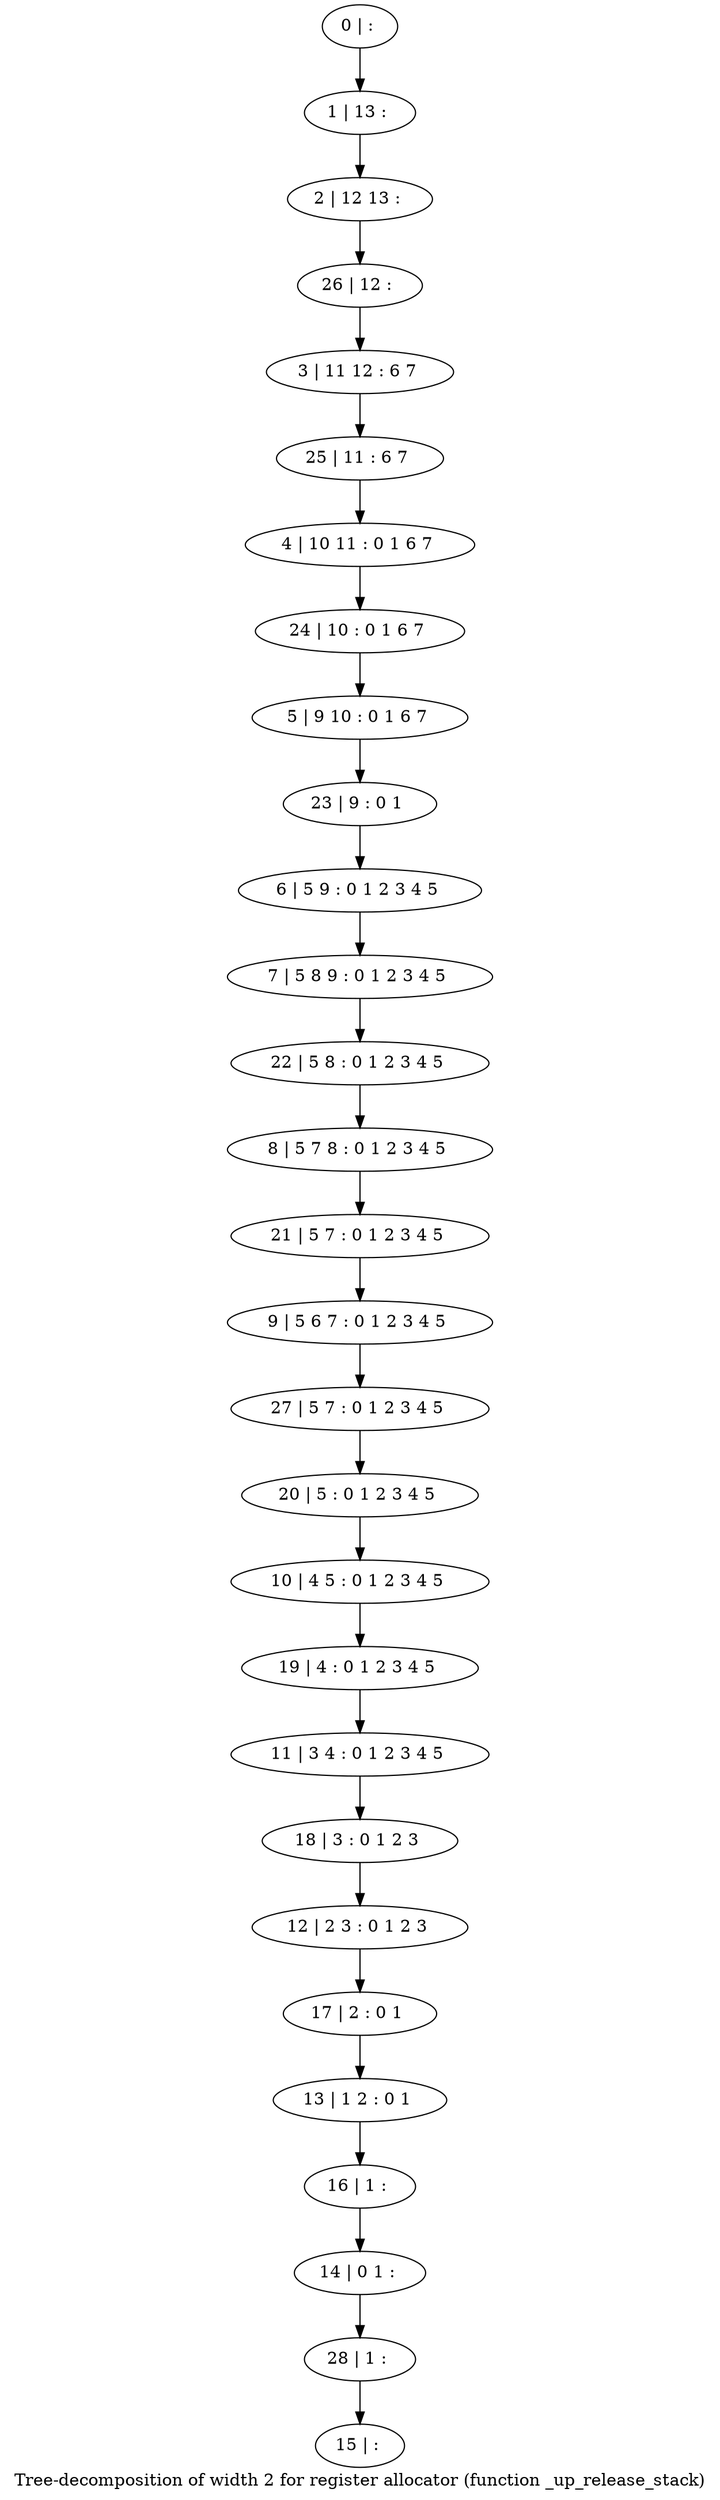 digraph G {
graph [label="Tree-decomposition of width 2 for register allocator (function _up_release_stack)"]
0[label="0 | : "];
1[label="1 | 13 : "];
2[label="2 | 12 13 : "];
3[label="3 | 11 12 : 6 7 "];
4[label="4 | 10 11 : 0 1 6 7 "];
5[label="5 | 9 10 : 0 1 6 7 "];
6[label="6 | 5 9 : 0 1 2 3 4 5 "];
7[label="7 | 5 8 9 : 0 1 2 3 4 5 "];
8[label="8 | 5 7 8 : 0 1 2 3 4 5 "];
9[label="9 | 5 6 7 : 0 1 2 3 4 5 "];
10[label="10 | 4 5 : 0 1 2 3 4 5 "];
11[label="11 | 3 4 : 0 1 2 3 4 5 "];
12[label="12 | 2 3 : 0 1 2 3 "];
13[label="13 | 1 2 : 0 1 "];
14[label="14 | 0 1 : "];
15[label="15 | : "];
16[label="16 | 1 : "];
17[label="17 | 2 : 0 1 "];
18[label="18 | 3 : 0 1 2 3 "];
19[label="19 | 4 : 0 1 2 3 4 5 "];
20[label="20 | 5 : 0 1 2 3 4 5 "];
21[label="21 | 5 7 : 0 1 2 3 4 5 "];
22[label="22 | 5 8 : 0 1 2 3 4 5 "];
23[label="23 | 9 : 0 1 "];
24[label="24 | 10 : 0 1 6 7 "];
25[label="25 | 11 : 6 7 "];
26[label="26 | 12 : "];
27[label="27 | 5 7 : 0 1 2 3 4 5 "];
28[label="28 | 1 : "];
0->1 ;
1->2 ;
6->7 ;
16->14 ;
13->16 ;
17->13 ;
12->17 ;
18->12 ;
11->18 ;
19->11 ;
10->19 ;
20->10 ;
21->9 ;
8->21 ;
22->8 ;
7->22 ;
23->6 ;
5->23 ;
24->5 ;
4->24 ;
25->4 ;
3->25 ;
26->3 ;
2->26 ;
27->20 ;
9->27 ;
28->15 ;
14->28 ;
}
